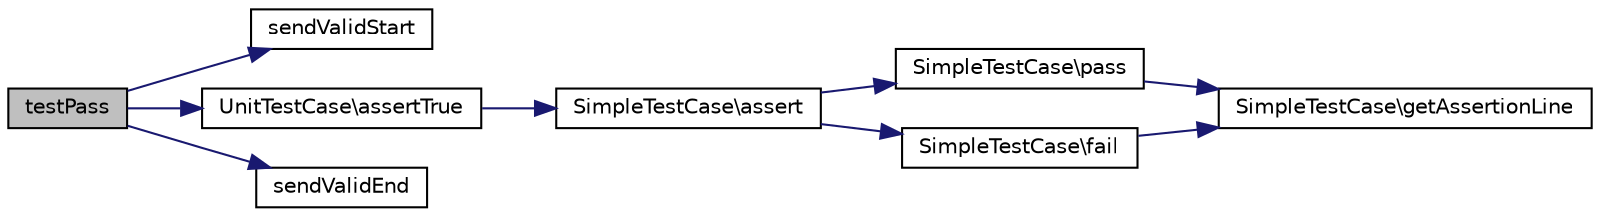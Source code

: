 digraph "testPass"
{
  edge [fontname="Helvetica",fontsize="10",labelfontname="Helvetica",labelfontsize="10"];
  node [fontname="Helvetica",fontsize="10",shape=record];
  rankdir="LR";
  Node1 [label="testPass",height=0.2,width=0.4,color="black", fillcolor="grey75", style="filled" fontcolor="black"];
  Node1 -> Node2 [color="midnightblue",fontsize="10",style="solid",fontname="Helvetica"];
  Node2 [label="sendValidStart",height=0.2,width=0.4,color="black", fillcolor="white", style="filled",URL="$class_test_of_xml_results_parsing.html#a03a58d44f6add976f708d64a1ccec2d0"];
  Node1 -> Node3 [color="midnightblue",fontsize="10",style="solid",fontname="Helvetica"];
  Node3 [label="UnitTestCase\\assertTrue",height=0.2,width=0.4,color="black", fillcolor="white", style="filled",URL="$class_unit_test_case.html#a0b1a5fbb86c56cd7ab7d1dced7af0cad"];
  Node3 -> Node4 [color="midnightblue",fontsize="10",style="solid",fontname="Helvetica"];
  Node4 [label="SimpleTestCase\\assert",height=0.2,width=0.4,color="black", fillcolor="white", style="filled",URL="$class_simple_test_case.html#a9be3866087958c52771a4eb0921a80f8"];
  Node4 -> Node5 [color="midnightblue",fontsize="10",style="solid",fontname="Helvetica"];
  Node5 [label="SimpleTestCase\\pass",height=0.2,width=0.4,color="black", fillcolor="white", style="filled",URL="$class_simple_test_case.html#a413ec6a28c017c7f5c08af552930a023"];
  Node5 -> Node6 [color="midnightblue",fontsize="10",style="solid",fontname="Helvetica"];
  Node6 [label="SimpleTestCase\\getAssertionLine",height=0.2,width=0.4,color="black", fillcolor="white", style="filled",URL="$class_simple_test_case.html#a4389a897171547fc4545f56a75bf0c9f"];
  Node4 -> Node7 [color="midnightblue",fontsize="10",style="solid",fontname="Helvetica"];
  Node7 [label="SimpleTestCase\\fail",height=0.2,width=0.4,color="black", fillcolor="white", style="filled",URL="$class_simple_test_case.html#a74070e976d1372da2111be1c059c6ce3"];
  Node7 -> Node6 [color="midnightblue",fontsize="10",style="solid",fontname="Helvetica"];
  Node1 -> Node8 [color="midnightblue",fontsize="10",style="solid",fontname="Helvetica"];
  Node8 [label="sendValidEnd",height=0.2,width=0.4,color="black", fillcolor="white", style="filled",URL="$class_test_of_xml_results_parsing.html#a1d42a9dc4f403bad500941e6d0252d59"];
}
